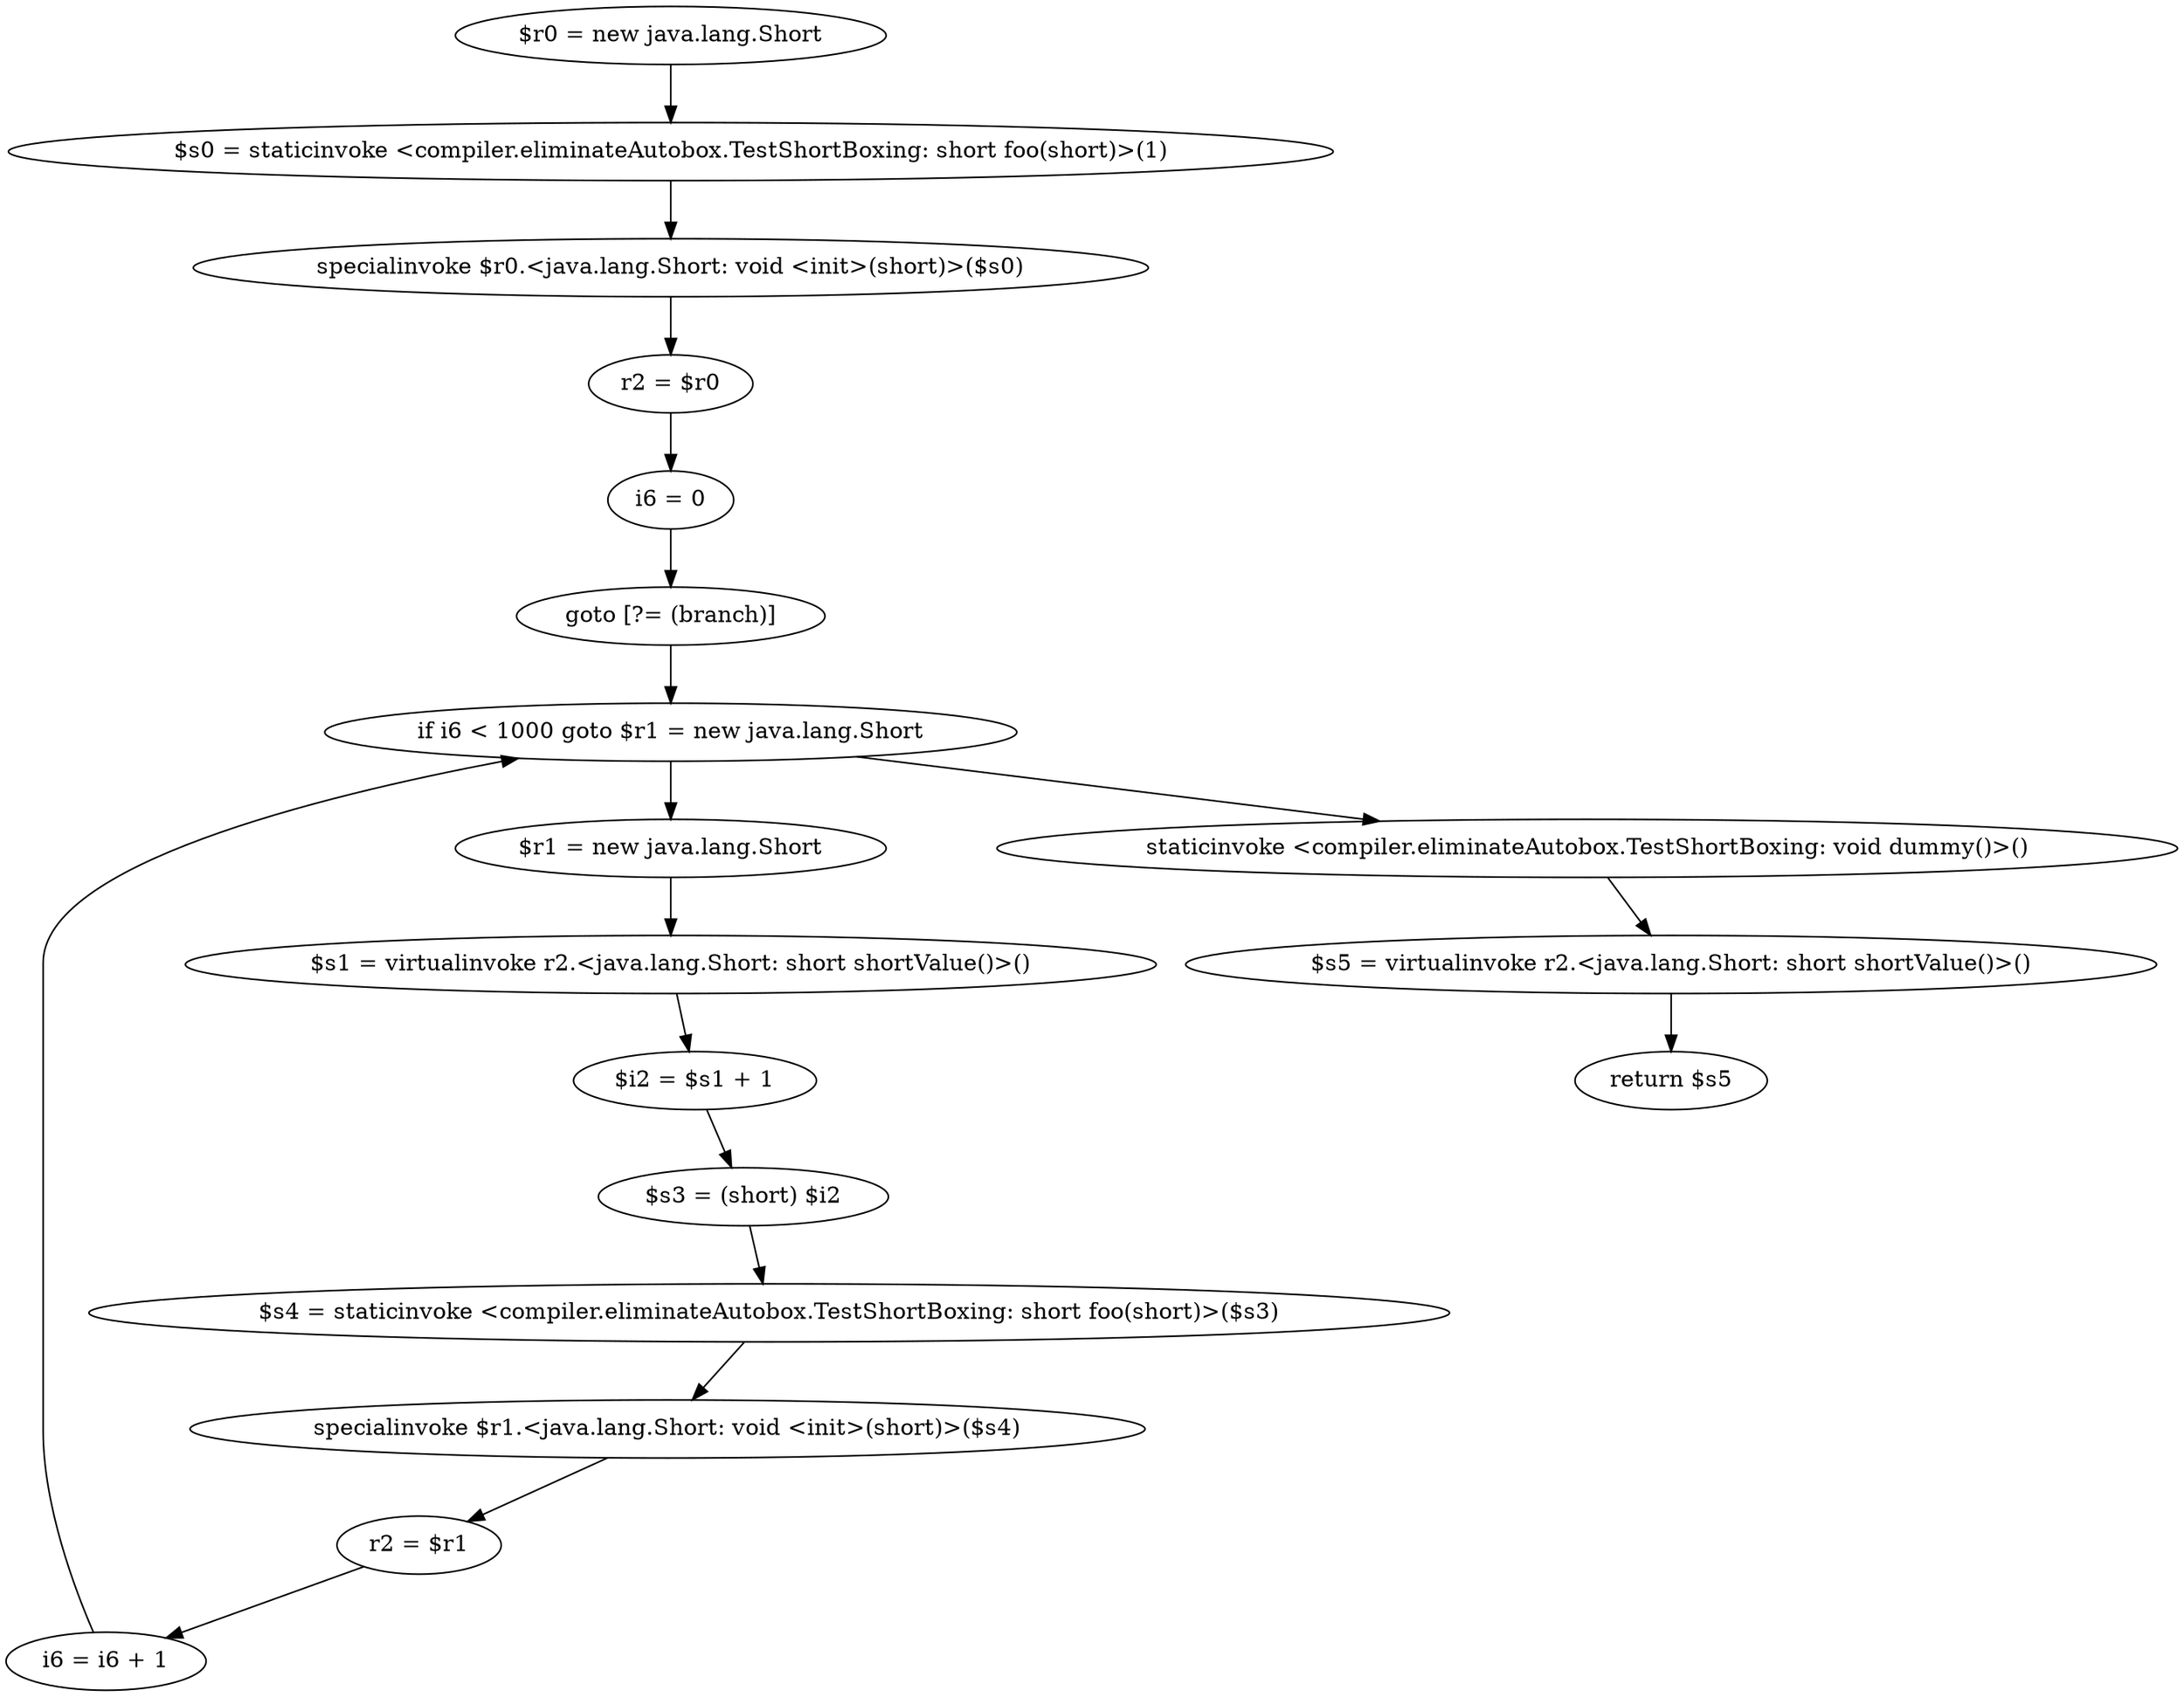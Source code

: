 digraph "unitGraph" {
    "$r0 = new java.lang.Short"
    "$s0 = staticinvoke <compiler.eliminateAutobox.TestShortBoxing: short foo(short)>(1)"
    "specialinvoke $r0.<java.lang.Short: void <init>(short)>($s0)"
    "r2 = $r0"
    "i6 = 0"
    "goto [?= (branch)]"
    "$r1 = new java.lang.Short"
    "$s1 = virtualinvoke r2.<java.lang.Short: short shortValue()>()"
    "$i2 = $s1 + 1"
    "$s3 = (short) $i2"
    "$s4 = staticinvoke <compiler.eliminateAutobox.TestShortBoxing: short foo(short)>($s3)"
    "specialinvoke $r1.<java.lang.Short: void <init>(short)>($s4)"
    "r2 = $r1"
    "i6 = i6 + 1"
    "if i6 < 1000 goto $r1 = new java.lang.Short"
    "staticinvoke <compiler.eliminateAutobox.TestShortBoxing: void dummy()>()"
    "$s5 = virtualinvoke r2.<java.lang.Short: short shortValue()>()"
    "return $s5"
    "$r0 = new java.lang.Short"->"$s0 = staticinvoke <compiler.eliminateAutobox.TestShortBoxing: short foo(short)>(1)";
    "$s0 = staticinvoke <compiler.eliminateAutobox.TestShortBoxing: short foo(short)>(1)"->"specialinvoke $r0.<java.lang.Short: void <init>(short)>($s0)";
    "specialinvoke $r0.<java.lang.Short: void <init>(short)>($s0)"->"r2 = $r0";
    "r2 = $r0"->"i6 = 0";
    "i6 = 0"->"goto [?= (branch)]";
    "goto [?= (branch)]"->"if i6 < 1000 goto $r1 = new java.lang.Short";
    "$r1 = new java.lang.Short"->"$s1 = virtualinvoke r2.<java.lang.Short: short shortValue()>()";
    "$s1 = virtualinvoke r2.<java.lang.Short: short shortValue()>()"->"$i2 = $s1 + 1";
    "$i2 = $s1 + 1"->"$s3 = (short) $i2";
    "$s3 = (short) $i2"->"$s4 = staticinvoke <compiler.eliminateAutobox.TestShortBoxing: short foo(short)>($s3)";
    "$s4 = staticinvoke <compiler.eliminateAutobox.TestShortBoxing: short foo(short)>($s3)"->"specialinvoke $r1.<java.lang.Short: void <init>(short)>($s4)";
    "specialinvoke $r1.<java.lang.Short: void <init>(short)>($s4)"->"r2 = $r1";
    "r2 = $r1"->"i6 = i6 + 1";
    "i6 = i6 + 1"->"if i6 < 1000 goto $r1 = new java.lang.Short";
    "if i6 < 1000 goto $r1 = new java.lang.Short"->"staticinvoke <compiler.eliminateAutobox.TestShortBoxing: void dummy()>()";
    "if i6 < 1000 goto $r1 = new java.lang.Short"->"$r1 = new java.lang.Short";
    "staticinvoke <compiler.eliminateAutobox.TestShortBoxing: void dummy()>()"->"$s5 = virtualinvoke r2.<java.lang.Short: short shortValue()>()";
    "$s5 = virtualinvoke r2.<java.lang.Short: short shortValue()>()"->"return $s5";
}
